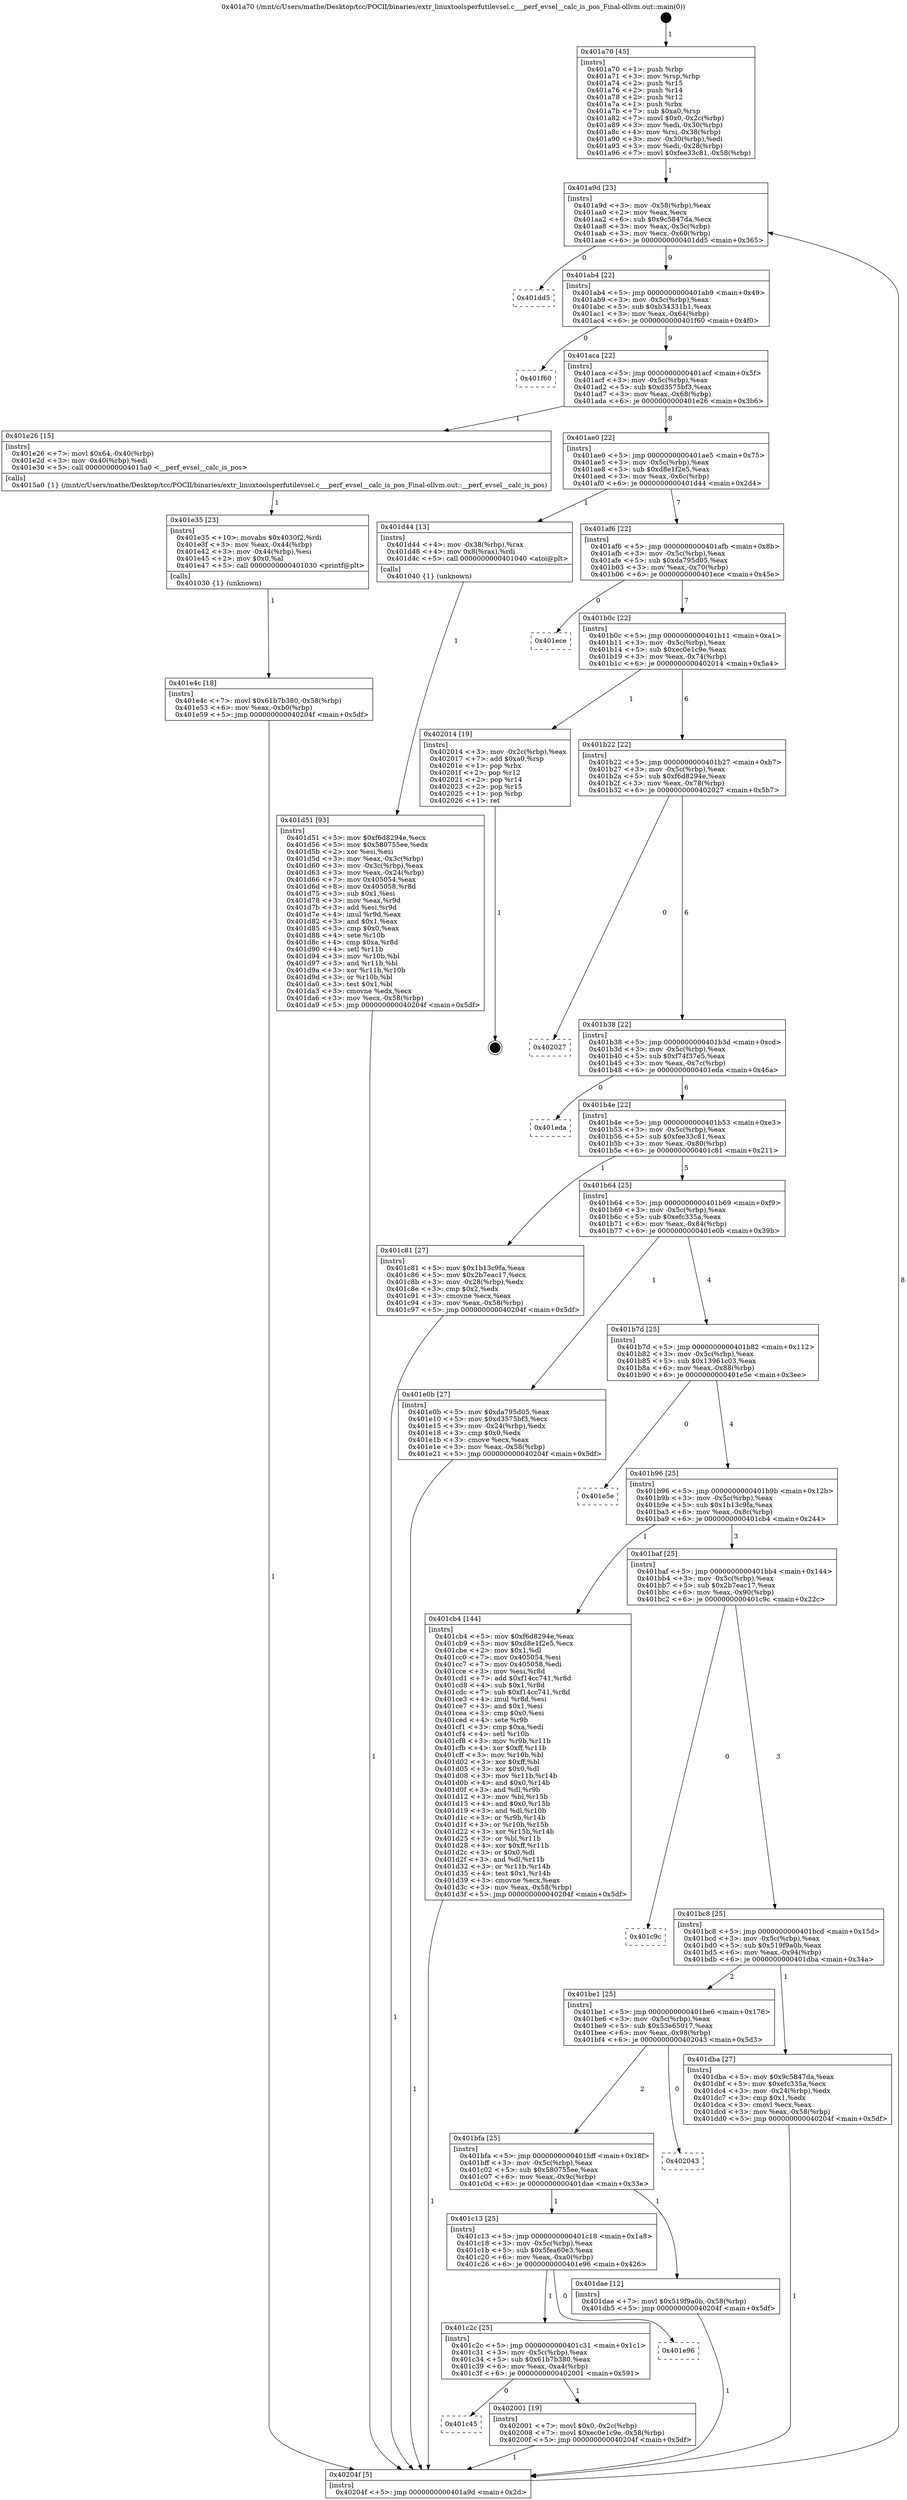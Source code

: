 digraph "0x401a70" {
  label = "0x401a70 (/mnt/c/Users/mathe/Desktop/tcc/POCII/binaries/extr_linuxtoolsperfutilevsel.c___perf_evsel__calc_is_pos_Final-ollvm.out::main(0))"
  labelloc = "t"
  node[shape=record]

  Entry [label="",width=0.3,height=0.3,shape=circle,fillcolor=black,style=filled]
  "0x401a9d" [label="{
     0x401a9d [23]\l
     | [instrs]\l
     &nbsp;&nbsp;0x401a9d \<+3\>: mov -0x58(%rbp),%eax\l
     &nbsp;&nbsp;0x401aa0 \<+2\>: mov %eax,%ecx\l
     &nbsp;&nbsp;0x401aa2 \<+6\>: sub $0x9c5847da,%ecx\l
     &nbsp;&nbsp;0x401aa8 \<+3\>: mov %eax,-0x5c(%rbp)\l
     &nbsp;&nbsp;0x401aab \<+3\>: mov %ecx,-0x60(%rbp)\l
     &nbsp;&nbsp;0x401aae \<+6\>: je 0000000000401dd5 \<main+0x365\>\l
  }"]
  "0x401dd5" [label="{
     0x401dd5\l
  }", style=dashed]
  "0x401ab4" [label="{
     0x401ab4 [22]\l
     | [instrs]\l
     &nbsp;&nbsp;0x401ab4 \<+5\>: jmp 0000000000401ab9 \<main+0x49\>\l
     &nbsp;&nbsp;0x401ab9 \<+3\>: mov -0x5c(%rbp),%eax\l
     &nbsp;&nbsp;0x401abc \<+5\>: sub $0xb34331b1,%eax\l
     &nbsp;&nbsp;0x401ac1 \<+3\>: mov %eax,-0x64(%rbp)\l
     &nbsp;&nbsp;0x401ac4 \<+6\>: je 0000000000401f60 \<main+0x4f0\>\l
  }"]
  Exit [label="",width=0.3,height=0.3,shape=circle,fillcolor=black,style=filled,peripheries=2]
  "0x401f60" [label="{
     0x401f60\l
  }", style=dashed]
  "0x401aca" [label="{
     0x401aca [22]\l
     | [instrs]\l
     &nbsp;&nbsp;0x401aca \<+5\>: jmp 0000000000401acf \<main+0x5f\>\l
     &nbsp;&nbsp;0x401acf \<+3\>: mov -0x5c(%rbp),%eax\l
     &nbsp;&nbsp;0x401ad2 \<+5\>: sub $0xd3575bf3,%eax\l
     &nbsp;&nbsp;0x401ad7 \<+3\>: mov %eax,-0x68(%rbp)\l
     &nbsp;&nbsp;0x401ada \<+6\>: je 0000000000401e26 \<main+0x3b6\>\l
  }"]
  "0x401c45" [label="{
     0x401c45\l
  }", style=dashed]
  "0x401e26" [label="{
     0x401e26 [15]\l
     | [instrs]\l
     &nbsp;&nbsp;0x401e26 \<+7\>: movl $0x64,-0x40(%rbp)\l
     &nbsp;&nbsp;0x401e2d \<+3\>: mov -0x40(%rbp),%edi\l
     &nbsp;&nbsp;0x401e30 \<+5\>: call 00000000004015a0 \<__perf_evsel__calc_is_pos\>\l
     | [calls]\l
     &nbsp;&nbsp;0x4015a0 \{1\} (/mnt/c/Users/mathe/Desktop/tcc/POCII/binaries/extr_linuxtoolsperfutilevsel.c___perf_evsel__calc_is_pos_Final-ollvm.out::__perf_evsel__calc_is_pos)\l
  }"]
  "0x401ae0" [label="{
     0x401ae0 [22]\l
     | [instrs]\l
     &nbsp;&nbsp;0x401ae0 \<+5\>: jmp 0000000000401ae5 \<main+0x75\>\l
     &nbsp;&nbsp;0x401ae5 \<+3\>: mov -0x5c(%rbp),%eax\l
     &nbsp;&nbsp;0x401ae8 \<+5\>: sub $0xd8e1f2e5,%eax\l
     &nbsp;&nbsp;0x401aed \<+3\>: mov %eax,-0x6c(%rbp)\l
     &nbsp;&nbsp;0x401af0 \<+6\>: je 0000000000401d44 \<main+0x2d4\>\l
  }"]
  "0x402001" [label="{
     0x402001 [19]\l
     | [instrs]\l
     &nbsp;&nbsp;0x402001 \<+7\>: movl $0x0,-0x2c(%rbp)\l
     &nbsp;&nbsp;0x402008 \<+7\>: movl $0xec0e1c9e,-0x58(%rbp)\l
     &nbsp;&nbsp;0x40200f \<+5\>: jmp 000000000040204f \<main+0x5df\>\l
  }"]
  "0x401d44" [label="{
     0x401d44 [13]\l
     | [instrs]\l
     &nbsp;&nbsp;0x401d44 \<+4\>: mov -0x38(%rbp),%rax\l
     &nbsp;&nbsp;0x401d48 \<+4\>: mov 0x8(%rax),%rdi\l
     &nbsp;&nbsp;0x401d4c \<+5\>: call 0000000000401040 \<atoi@plt\>\l
     | [calls]\l
     &nbsp;&nbsp;0x401040 \{1\} (unknown)\l
  }"]
  "0x401af6" [label="{
     0x401af6 [22]\l
     | [instrs]\l
     &nbsp;&nbsp;0x401af6 \<+5\>: jmp 0000000000401afb \<main+0x8b\>\l
     &nbsp;&nbsp;0x401afb \<+3\>: mov -0x5c(%rbp),%eax\l
     &nbsp;&nbsp;0x401afe \<+5\>: sub $0xda795d05,%eax\l
     &nbsp;&nbsp;0x401b03 \<+3\>: mov %eax,-0x70(%rbp)\l
     &nbsp;&nbsp;0x401b06 \<+6\>: je 0000000000401ece \<main+0x45e\>\l
  }"]
  "0x401c2c" [label="{
     0x401c2c [25]\l
     | [instrs]\l
     &nbsp;&nbsp;0x401c2c \<+5\>: jmp 0000000000401c31 \<main+0x1c1\>\l
     &nbsp;&nbsp;0x401c31 \<+3\>: mov -0x5c(%rbp),%eax\l
     &nbsp;&nbsp;0x401c34 \<+5\>: sub $0x61b7b380,%eax\l
     &nbsp;&nbsp;0x401c39 \<+6\>: mov %eax,-0xa4(%rbp)\l
     &nbsp;&nbsp;0x401c3f \<+6\>: je 0000000000402001 \<main+0x591\>\l
  }"]
  "0x401ece" [label="{
     0x401ece\l
  }", style=dashed]
  "0x401b0c" [label="{
     0x401b0c [22]\l
     | [instrs]\l
     &nbsp;&nbsp;0x401b0c \<+5\>: jmp 0000000000401b11 \<main+0xa1\>\l
     &nbsp;&nbsp;0x401b11 \<+3\>: mov -0x5c(%rbp),%eax\l
     &nbsp;&nbsp;0x401b14 \<+5\>: sub $0xec0e1c9e,%eax\l
     &nbsp;&nbsp;0x401b19 \<+3\>: mov %eax,-0x74(%rbp)\l
     &nbsp;&nbsp;0x401b1c \<+6\>: je 0000000000402014 \<main+0x5a4\>\l
  }"]
  "0x401e96" [label="{
     0x401e96\l
  }", style=dashed]
  "0x402014" [label="{
     0x402014 [19]\l
     | [instrs]\l
     &nbsp;&nbsp;0x402014 \<+3\>: mov -0x2c(%rbp),%eax\l
     &nbsp;&nbsp;0x402017 \<+7\>: add $0xa0,%rsp\l
     &nbsp;&nbsp;0x40201e \<+1\>: pop %rbx\l
     &nbsp;&nbsp;0x40201f \<+2\>: pop %r12\l
     &nbsp;&nbsp;0x402021 \<+2\>: pop %r14\l
     &nbsp;&nbsp;0x402023 \<+2\>: pop %r15\l
     &nbsp;&nbsp;0x402025 \<+1\>: pop %rbp\l
     &nbsp;&nbsp;0x402026 \<+1\>: ret\l
  }"]
  "0x401b22" [label="{
     0x401b22 [22]\l
     | [instrs]\l
     &nbsp;&nbsp;0x401b22 \<+5\>: jmp 0000000000401b27 \<main+0xb7\>\l
     &nbsp;&nbsp;0x401b27 \<+3\>: mov -0x5c(%rbp),%eax\l
     &nbsp;&nbsp;0x401b2a \<+5\>: sub $0xf6d8294e,%eax\l
     &nbsp;&nbsp;0x401b2f \<+3\>: mov %eax,-0x78(%rbp)\l
     &nbsp;&nbsp;0x401b32 \<+6\>: je 0000000000402027 \<main+0x5b7\>\l
  }"]
  "0x401e4c" [label="{
     0x401e4c [18]\l
     | [instrs]\l
     &nbsp;&nbsp;0x401e4c \<+7\>: movl $0x61b7b380,-0x58(%rbp)\l
     &nbsp;&nbsp;0x401e53 \<+6\>: mov %eax,-0xb0(%rbp)\l
     &nbsp;&nbsp;0x401e59 \<+5\>: jmp 000000000040204f \<main+0x5df\>\l
  }"]
  "0x402027" [label="{
     0x402027\l
  }", style=dashed]
  "0x401b38" [label="{
     0x401b38 [22]\l
     | [instrs]\l
     &nbsp;&nbsp;0x401b38 \<+5\>: jmp 0000000000401b3d \<main+0xcd\>\l
     &nbsp;&nbsp;0x401b3d \<+3\>: mov -0x5c(%rbp),%eax\l
     &nbsp;&nbsp;0x401b40 \<+5\>: sub $0xf74f37e5,%eax\l
     &nbsp;&nbsp;0x401b45 \<+3\>: mov %eax,-0x7c(%rbp)\l
     &nbsp;&nbsp;0x401b48 \<+6\>: je 0000000000401eda \<main+0x46a\>\l
  }"]
  "0x401e35" [label="{
     0x401e35 [23]\l
     | [instrs]\l
     &nbsp;&nbsp;0x401e35 \<+10\>: movabs $0x4030f2,%rdi\l
     &nbsp;&nbsp;0x401e3f \<+3\>: mov %eax,-0x44(%rbp)\l
     &nbsp;&nbsp;0x401e42 \<+3\>: mov -0x44(%rbp),%esi\l
     &nbsp;&nbsp;0x401e45 \<+2\>: mov $0x0,%al\l
     &nbsp;&nbsp;0x401e47 \<+5\>: call 0000000000401030 \<printf@plt\>\l
     | [calls]\l
     &nbsp;&nbsp;0x401030 \{1\} (unknown)\l
  }"]
  "0x401eda" [label="{
     0x401eda\l
  }", style=dashed]
  "0x401b4e" [label="{
     0x401b4e [22]\l
     | [instrs]\l
     &nbsp;&nbsp;0x401b4e \<+5\>: jmp 0000000000401b53 \<main+0xe3\>\l
     &nbsp;&nbsp;0x401b53 \<+3\>: mov -0x5c(%rbp),%eax\l
     &nbsp;&nbsp;0x401b56 \<+5\>: sub $0xfee33c81,%eax\l
     &nbsp;&nbsp;0x401b5b \<+3\>: mov %eax,-0x80(%rbp)\l
     &nbsp;&nbsp;0x401b5e \<+6\>: je 0000000000401c81 \<main+0x211\>\l
  }"]
  "0x401c13" [label="{
     0x401c13 [25]\l
     | [instrs]\l
     &nbsp;&nbsp;0x401c13 \<+5\>: jmp 0000000000401c18 \<main+0x1a8\>\l
     &nbsp;&nbsp;0x401c18 \<+3\>: mov -0x5c(%rbp),%eax\l
     &nbsp;&nbsp;0x401c1b \<+5\>: sub $0x5fea60e3,%eax\l
     &nbsp;&nbsp;0x401c20 \<+6\>: mov %eax,-0xa0(%rbp)\l
     &nbsp;&nbsp;0x401c26 \<+6\>: je 0000000000401e96 \<main+0x426\>\l
  }"]
  "0x401c81" [label="{
     0x401c81 [27]\l
     | [instrs]\l
     &nbsp;&nbsp;0x401c81 \<+5\>: mov $0x1b13c9fa,%eax\l
     &nbsp;&nbsp;0x401c86 \<+5\>: mov $0x2b7eac17,%ecx\l
     &nbsp;&nbsp;0x401c8b \<+3\>: mov -0x28(%rbp),%edx\l
     &nbsp;&nbsp;0x401c8e \<+3\>: cmp $0x2,%edx\l
     &nbsp;&nbsp;0x401c91 \<+3\>: cmovne %ecx,%eax\l
     &nbsp;&nbsp;0x401c94 \<+3\>: mov %eax,-0x58(%rbp)\l
     &nbsp;&nbsp;0x401c97 \<+5\>: jmp 000000000040204f \<main+0x5df\>\l
  }"]
  "0x401b64" [label="{
     0x401b64 [25]\l
     | [instrs]\l
     &nbsp;&nbsp;0x401b64 \<+5\>: jmp 0000000000401b69 \<main+0xf9\>\l
     &nbsp;&nbsp;0x401b69 \<+3\>: mov -0x5c(%rbp),%eax\l
     &nbsp;&nbsp;0x401b6c \<+5\>: sub $0xefc335a,%eax\l
     &nbsp;&nbsp;0x401b71 \<+6\>: mov %eax,-0x84(%rbp)\l
     &nbsp;&nbsp;0x401b77 \<+6\>: je 0000000000401e0b \<main+0x39b\>\l
  }"]
  "0x40204f" [label="{
     0x40204f [5]\l
     | [instrs]\l
     &nbsp;&nbsp;0x40204f \<+5\>: jmp 0000000000401a9d \<main+0x2d\>\l
  }"]
  "0x401a70" [label="{
     0x401a70 [45]\l
     | [instrs]\l
     &nbsp;&nbsp;0x401a70 \<+1\>: push %rbp\l
     &nbsp;&nbsp;0x401a71 \<+3\>: mov %rsp,%rbp\l
     &nbsp;&nbsp;0x401a74 \<+2\>: push %r15\l
     &nbsp;&nbsp;0x401a76 \<+2\>: push %r14\l
     &nbsp;&nbsp;0x401a78 \<+2\>: push %r12\l
     &nbsp;&nbsp;0x401a7a \<+1\>: push %rbx\l
     &nbsp;&nbsp;0x401a7b \<+7\>: sub $0xa0,%rsp\l
     &nbsp;&nbsp;0x401a82 \<+7\>: movl $0x0,-0x2c(%rbp)\l
     &nbsp;&nbsp;0x401a89 \<+3\>: mov %edi,-0x30(%rbp)\l
     &nbsp;&nbsp;0x401a8c \<+4\>: mov %rsi,-0x38(%rbp)\l
     &nbsp;&nbsp;0x401a90 \<+3\>: mov -0x30(%rbp),%edi\l
     &nbsp;&nbsp;0x401a93 \<+3\>: mov %edi,-0x28(%rbp)\l
     &nbsp;&nbsp;0x401a96 \<+7\>: movl $0xfee33c81,-0x58(%rbp)\l
  }"]
  "0x401dae" [label="{
     0x401dae [12]\l
     | [instrs]\l
     &nbsp;&nbsp;0x401dae \<+7\>: movl $0x519f9a0b,-0x58(%rbp)\l
     &nbsp;&nbsp;0x401db5 \<+5\>: jmp 000000000040204f \<main+0x5df\>\l
  }"]
  "0x401e0b" [label="{
     0x401e0b [27]\l
     | [instrs]\l
     &nbsp;&nbsp;0x401e0b \<+5\>: mov $0xda795d05,%eax\l
     &nbsp;&nbsp;0x401e10 \<+5\>: mov $0xd3575bf3,%ecx\l
     &nbsp;&nbsp;0x401e15 \<+3\>: mov -0x24(%rbp),%edx\l
     &nbsp;&nbsp;0x401e18 \<+3\>: cmp $0x0,%edx\l
     &nbsp;&nbsp;0x401e1b \<+3\>: cmove %ecx,%eax\l
     &nbsp;&nbsp;0x401e1e \<+3\>: mov %eax,-0x58(%rbp)\l
     &nbsp;&nbsp;0x401e21 \<+5\>: jmp 000000000040204f \<main+0x5df\>\l
  }"]
  "0x401b7d" [label="{
     0x401b7d [25]\l
     | [instrs]\l
     &nbsp;&nbsp;0x401b7d \<+5\>: jmp 0000000000401b82 \<main+0x112\>\l
     &nbsp;&nbsp;0x401b82 \<+3\>: mov -0x5c(%rbp),%eax\l
     &nbsp;&nbsp;0x401b85 \<+5\>: sub $0x13961c03,%eax\l
     &nbsp;&nbsp;0x401b8a \<+6\>: mov %eax,-0x88(%rbp)\l
     &nbsp;&nbsp;0x401b90 \<+6\>: je 0000000000401e5e \<main+0x3ee\>\l
  }"]
  "0x401bfa" [label="{
     0x401bfa [25]\l
     | [instrs]\l
     &nbsp;&nbsp;0x401bfa \<+5\>: jmp 0000000000401bff \<main+0x18f\>\l
     &nbsp;&nbsp;0x401bff \<+3\>: mov -0x5c(%rbp),%eax\l
     &nbsp;&nbsp;0x401c02 \<+5\>: sub $0x580755ee,%eax\l
     &nbsp;&nbsp;0x401c07 \<+6\>: mov %eax,-0x9c(%rbp)\l
     &nbsp;&nbsp;0x401c0d \<+6\>: je 0000000000401dae \<main+0x33e\>\l
  }"]
  "0x401e5e" [label="{
     0x401e5e\l
  }", style=dashed]
  "0x401b96" [label="{
     0x401b96 [25]\l
     | [instrs]\l
     &nbsp;&nbsp;0x401b96 \<+5\>: jmp 0000000000401b9b \<main+0x12b\>\l
     &nbsp;&nbsp;0x401b9b \<+3\>: mov -0x5c(%rbp),%eax\l
     &nbsp;&nbsp;0x401b9e \<+5\>: sub $0x1b13c9fa,%eax\l
     &nbsp;&nbsp;0x401ba3 \<+6\>: mov %eax,-0x8c(%rbp)\l
     &nbsp;&nbsp;0x401ba9 \<+6\>: je 0000000000401cb4 \<main+0x244\>\l
  }"]
  "0x402043" [label="{
     0x402043\l
  }", style=dashed]
  "0x401cb4" [label="{
     0x401cb4 [144]\l
     | [instrs]\l
     &nbsp;&nbsp;0x401cb4 \<+5\>: mov $0xf6d8294e,%eax\l
     &nbsp;&nbsp;0x401cb9 \<+5\>: mov $0xd8e1f2e5,%ecx\l
     &nbsp;&nbsp;0x401cbe \<+2\>: mov $0x1,%dl\l
     &nbsp;&nbsp;0x401cc0 \<+7\>: mov 0x405054,%esi\l
     &nbsp;&nbsp;0x401cc7 \<+7\>: mov 0x405058,%edi\l
     &nbsp;&nbsp;0x401cce \<+3\>: mov %esi,%r8d\l
     &nbsp;&nbsp;0x401cd1 \<+7\>: add $0xf14cc741,%r8d\l
     &nbsp;&nbsp;0x401cd8 \<+4\>: sub $0x1,%r8d\l
     &nbsp;&nbsp;0x401cdc \<+7\>: sub $0xf14cc741,%r8d\l
     &nbsp;&nbsp;0x401ce3 \<+4\>: imul %r8d,%esi\l
     &nbsp;&nbsp;0x401ce7 \<+3\>: and $0x1,%esi\l
     &nbsp;&nbsp;0x401cea \<+3\>: cmp $0x0,%esi\l
     &nbsp;&nbsp;0x401ced \<+4\>: sete %r9b\l
     &nbsp;&nbsp;0x401cf1 \<+3\>: cmp $0xa,%edi\l
     &nbsp;&nbsp;0x401cf4 \<+4\>: setl %r10b\l
     &nbsp;&nbsp;0x401cf8 \<+3\>: mov %r9b,%r11b\l
     &nbsp;&nbsp;0x401cfb \<+4\>: xor $0xff,%r11b\l
     &nbsp;&nbsp;0x401cff \<+3\>: mov %r10b,%bl\l
     &nbsp;&nbsp;0x401d02 \<+3\>: xor $0xff,%bl\l
     &nbsp;&nbsp;0x401d05 \<+3\>: xor $0x0,%dl\l
     &nbsp;&nbsp;0x401d08 \<+3\>: mov %r11b,%r14b\l
     &nbsp;&nbsp;0x401d0b \<+4\>: and $0x0,%r14b\l
     &nbsp;&nbsp;0x401d0f \<+3\>: and %dl,%r9b\l
     &nbsp;&nbsp;0x401d12 \<+3\>: mov %bl,%r15b\l
     &nbsp;&nbsp;0x401d15 \<+4\>: and $0x0,%r15b\l
     &nbsp;&nbsp;0x401d19 \<+3\>: and %dl,%r10b\l
     &nbsp;&nbsp;0x401d1c \<+3\>: or %r9b,%r14b\l
     &nbsp;&nbsp;0x401d1f \<+3\>: or %r10b,%r15b\l
     &nbsp;&nbsp;0x401d22 \<+3\>: xor %r15b,%r14b\l
     &nbsp;&nbsp;0x401d25 \<+3\>: or %bl,%r11b\l
     &nbsp;&nbsp;0x401d28 \<+4\>: xor $0xff,%r11b\l
     &nbsp;&nbsp;0x401d2c \<+3\>: or $0x0,%dl\l
     &nbsp;&nbsp;0x401d2f \<+3\>: and %dl,%r11b\l
     &nbsp;&nbsp;0x401d32 \<+3\>: or %r11b,%r14b\l
     &nbsp;&nbsp;0x401d35 \<+4\>: test $0x1,%r14b\l
     &nbsp;&nbsp;0x401d39 \<+3\>: cmovne %ecx,%eax\l
     &nbsp;&nbsp;0x401d3c \<+3\>: mov %eax,-0x58(%rbp)\l
     &nbsp;&nbsp;0x401d3f \<+5\>: jmp 000000000040204f \<main+0x5df\>\l
  }"]
  "0x401baf" [label="{
     0x401baf [25]\l
     | [instrs]\l
     &nbsp;&nbsp;0x401baf \<+5\>: jmp 0000000000401bb4 \<main+0x144\>\l
     &nbsp;&nbsp;0x401bb4 \<+3\>: mov -0x5c(%rbp),%eax\l
     &nbsp;&nbsp;0x401bb7 \<+5\>: sub $0x2b7eac17,%eax\l
     &nbsp;&nbsp;0x401bbc \<+6\>: mov %eax,-0x90(%rbp)\l
     &nbsp;&nbsp;0x401bc2 \<+6\>: je 0000000000401c9c \<main+0x22c\>\l
  }"]
  "0x401d51" [label="{
     0x401d51 [93]\l
     | [instrs]\l
     &nbsp;&nbsp;0x401d51 \<+5\>: mov $0xf6d8294e,%ecx\l
     &nbsp;&nbsp;0x401d56 \<+5\>: mov $0x580755ee,%edx\l
     &nbsp;&nbsp;0x401d5b \<+2\>: xor %esi,%esi\l
     &nbsp;&nbsp;0x401d5d \<+3\>: mov %eax,-0x3c(%rbp)\l
     &nbsp;&nbsp;0x401d60 \<+3\>: mov -0x3c(%rbp),%eax\l
     &nbsp;&nbsp;0x401d63 \<+3\>: mov %eax,-0x24(%rbp)\l
     &nbsp;&nbsp;0x401d66 \<+7\>: mov 0x405054,%eax\l
     &nbsp;&nbsp;0x401d6d \<+8\>: mov 0x405058,%r8d\l
     &nbsp;&nbsp;0x401d75 \<+3\>: sub $0x1,%esi\l
     &nbsp;&nbsp;0x401d78 \<+3\>: mov %eax,%r9d\l
     &nbsp;&nbsp;0x401d7b \<+3\>: add %esi,%r9d\l
     &nbsp;&nbsp;0x401d7e \<+4\>: imul %r9d,%eax\l
     &nbsp;&nbsp;0x401d82 \<+3\>: and $0x1,%eax\l
     &nbsp;&nbsp;0x401d85 \<+3\>: cmp $0x0,%eax\l
     &nbsp;&nbsp;0x401d88 \<+4\>: sete %r10b\l
     &nbsp;&nbsp;0x401d8c \<+4\>: cmp $0xa,%r8d\l
     &nbsp;&nbsp;0x401d90 \<+4\>: setl %r11b\l
     &nbsp;&nbsp;0x401d94 \<+3\>: mov %r10b,%bl\l
     &nbsp;&nbsp;0x401d97 \<+3\>: and %r11b,%bl\l
     &nbsp;&nbsp;0x401d9a \<+3\>: xor %r11b,%r10b\l
     &nbsp;&nbsp;0x401d9d \<+3\>: or %r10b,%bl\l
     &nbsp;&nbsp;0x401da0 \<+3\>: test $0x1,%bl\l
     &nbsp;&nbsp;0x401da3 \<+3\>: cmovne %edx,%ecx\l
     &nbsp;&nbsp;0x401da6 \<+3\>: mov %ecx,-0x58(%rbp)\l
     &nbsp;&nbsp;0x401da9 \<+5\>: jmp 000000000040204f \<main+0x5df\>\l
  }"]
  "0x401be1" [label="{
     0x401be1 [25]\l
     | [instrs]\l
     &nbsp;&nbsp;0x401be1 \<+5\>: jmp 0000000000401be6 \<main+0x176\>\l
     &nbsp;&nbsp;0x401be6 \<+3\>: mov -0x5c(%rbp),%eax\l
     &nbsp;&nbsp;0x401be9 \<+5\>: sub $0x53e65017,%eax\l
     &nbsp;&nbsp;0x401bee \<+6\>: mov %eax,-0x98(%rbp)\l
     &nbsp;&nbsp;0x401bf4 \<+6\>: je 0000000000402043 \<main+0x5d3\>\l
  }"]
  "0x401c9c" [label="{
     0x401c9c\l
  }", style=dashed]
  "0x401bc8" [label="{
     0x401bc8 [25]\l
     | [instrs]\l
     &nbsp;&nbsp;0x401bc8 \<+5\>: jmp 0000000000401bcd \<main+0x15d\>\l
     &nbsp;&nbsp;0x401bcd \<+3\>: mov -0x5c(%rbp),%eax\l
     &nbsp;&nbsp;0x401bd0 \<+5\>: sub $0x519f9a0b,%eax\l
     &nbsp;&nbsp;0x401bd5 \<+6\>: mov %eax,-0x94(%rbp)\l
     &nbsp;&nbsp;0x401bdb \<+6\>: je 0000000000401dba \<main+0x34a\>\l
  }"]
  "0x401dba" [label="{
     0x401dba [27]\l
     | [instrs]\l
     &nbsp;&nbsp;0x401dba \<+5\>: mov $0x9c5847da,%eax\l
     &nbsp;&nbsp;0x401dbf \<+5\>: mov $0xefc335a,%ecx\l
     &nbsp;&nbsp;0x401dc4 \<+3\>: mov -0x24(%rbp),%edx\l
     &nbsp;&nbsp;0x401dc7 \<+3\>: cmp $0x1,%edx\l
     &nbsp;&nbsp;0x401dca \<+3\>: cmovl %ecx,%eax\l
     &nbsp;&nbsp;0x401dcd \<+3\>: mov %eax,-0x58(%rbp)\l
     &nbsp;&nbsp;0x401dd0 \<+5\>: jmp 000000000040204f \<main+0x5df\>\l
  }"]
  Entry -> "0x401a70" [label=" 1"]
  "0x401a9d" -> "0x401dd5" [label=" 0"]
  "0x401a9d" -> "0x401ab4" [label=" 9"]
  "0x402014" -> Exit [label=" 1"]
  "0x401ab4" -> "0x401f60" [label=" 0"]
  "0x401ab4" -> "0x401aca" [label=" 9"]
  "0x402001" -> "0x40204f" [label=" 1"]
  "0x401aca" -> "0x401e26" [label=" 1"]
  "0x401aca" -> "0x401ae0" [label=" 8"]
  "0x401c2c" -> "0x401c45" [label=" 0"]
  "0x401ae0" -> "0x401d44" [label=" 1"]
  "0x401ae0" -> "0x401af6" [label=" 7"]
  "0x401c2c" -> "0x402001" [label=" 1"]
  "0x401af6" -> "0x401ece" [label=" 0"]
  "0x401af6" -> "0x401b0c" [label=" 7"]
  "0x401c13" -> "0x401c2c" [label=" 1"]
  "0x401b0c" -> "0x402014" [label=" 1"]
  "0x401b0c" -> "0x401b22" [label=" 6"]
  "0x401c13" -> "0x401e96" [label=" 0"]
  "0x401b22" -> "0x402027" [label=" 0"]
  "0x401b22" -> "0x401b38" [label=" 6"]
  "0x401e4c" -> "0x40204f" [label=" 1"]
  "0x401b38" -> "0x401eda" [label=" 0"]
  "0x401b38" -> "0x401b4e" [label=" 6"]
  "0x401e35" -> "0x401e4c" [label=" 1"]
  "0x401b4e" -> "0x401c81" [label=" 1"]
  "0x401b4e" -> "0x401b64" [label=" 5"]
  "0x401c81" -> "0x40204f" [label=" 1"]
  "0x401a70" -> "0x401a9d" [label=" 1"]
  "0x40204f" -> "0x401a9d" [label=" 8"]
  "0x401e26" -> "0x401e35" [label=" 1"]
  "0x401b64" -> "0x401e0b" [label=" 1"]
  "0x401b64" -> "0x401b7d" [label=" 4"]
  "0x401e0b" -> "0x40204f" [label=" 1"]
  "0x401b7d" -> "0x401e5e" [label=" 0"]
  "0x401b7d" -> "0x401b96" [label=" 4"]
  "0x401dae" -> "0x40204f" [label=" 1"]
  "0x401b96" -> "0x401cb4" [label=" 1"]
  "0x401b96" -> "0x401baf" [label=" 3"]
  "0x401cb4" -> "0x40204f" [label=" 1"]
  "0x401d44" -> "0x401d51" [label=" 1"]
  "0x401d51" -> "0x40204f" [label=" 1"]
  "0x401bfa" -> "0x401c13" [label=" 1"]
  "0x401baf" -> "0x401c9c" [label=" 0"]
  "0x401baf" -> "0x401bc8" [label=" 3"]
  "0x401dba" -> "0x40204f" [label=" 1"]
  "0x401bc8" -> "0x401dba" [label=" 1"]
  "0x401bc8" -> "0x401be1" [label=" 2"]
  "0x401bfa" -> "0x401dae" [label=" 1"]
  "0x401be1" -> "0x402043" [label=" 0"]
  "0x401be1" -> "0x401bfa" [label=" 2"]
}
